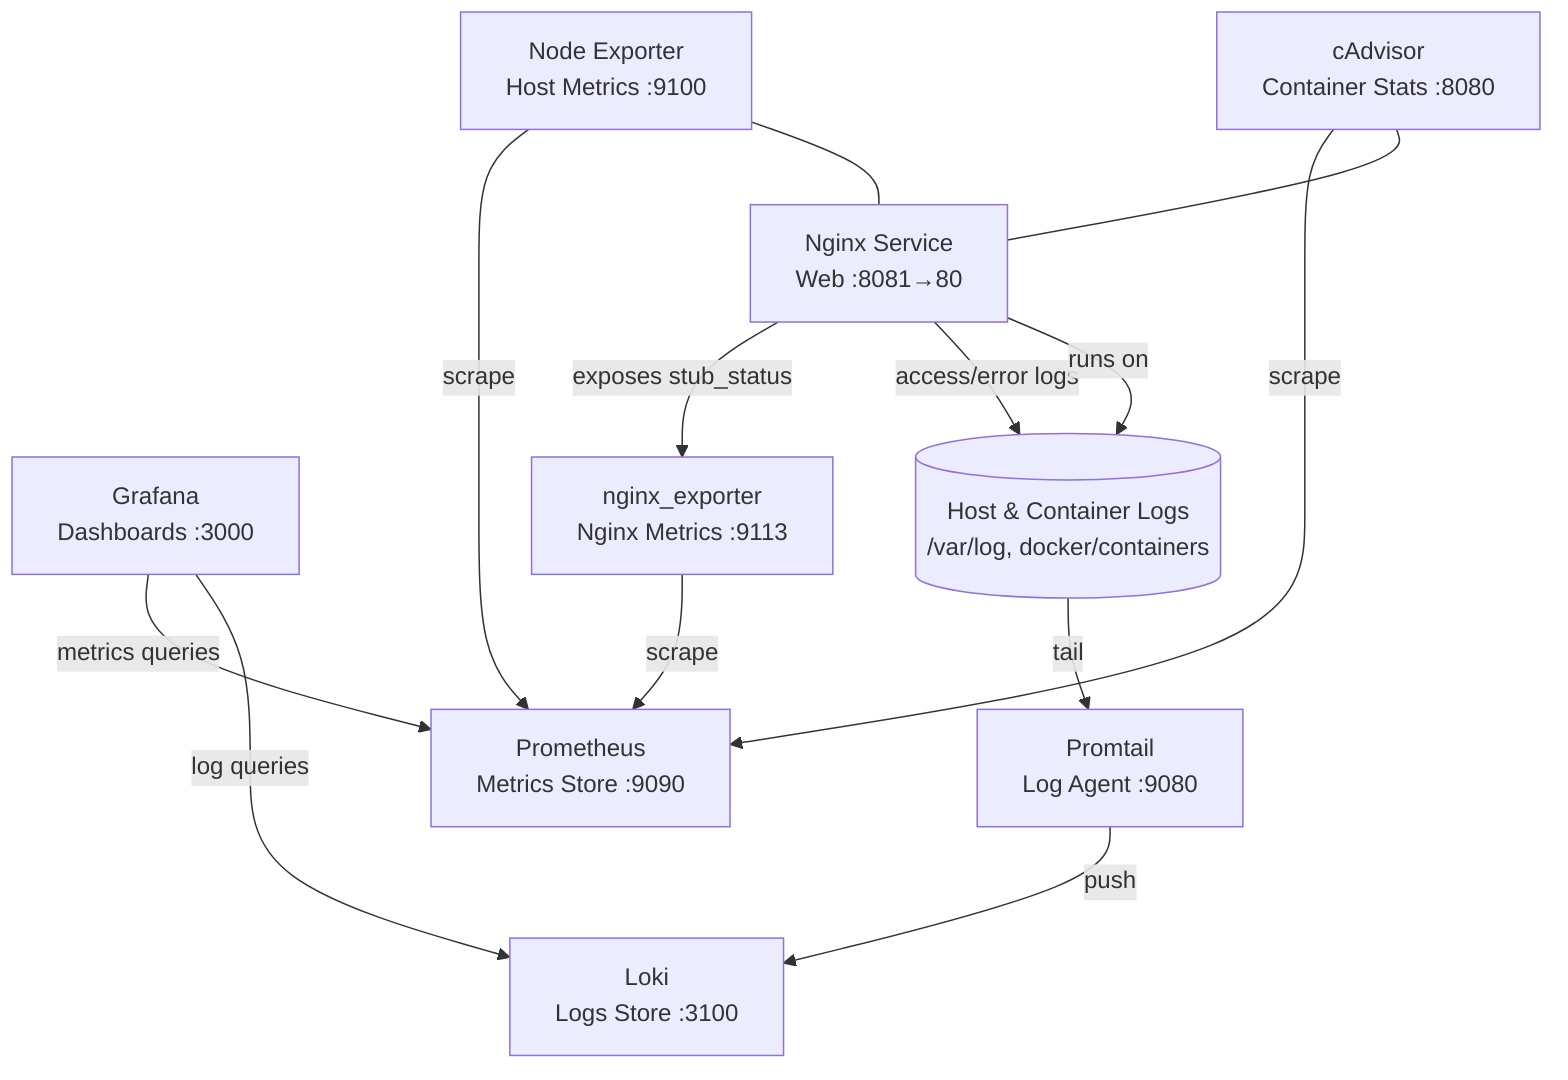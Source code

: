 flowchart TD
    Grafana[Grafana\nDashboards :3000]
    Prometheus[Prometheus\nMetrics Store :9090]
    Loki[Loki\nLogs Store :3100]
    NodeExporter[Node Exporter\nHost Metrics :9100]
    cAdvisor[cAdvisor\nContainer Stats :8080]
    NginxExporter[nginx_exporter\nNginx Metrics :9113]
    Nginx[Nginx Service\nWeb :8081→80]
    Promtail[Promtail\nLog Agent :9080]
    HostLogs[(Host & Container Logs\n/var/log, docker/containers)]

    Grafana -- metrics queries --> Prometheus
    Grafana -- log queries --> Loki

    NodeExporter -- scrape --> Prometheus
    cAdvisor -- scrape --> Prometheus
    NginxExporter -- scrape --> Prometheus

    Nginx -- exposes stub_status --> NginxExporter
    Nginx -- access/error logs --> HostLogs

    HostLogs -- tail --> Promtail
    Promtail -- push --> Loki

    Nginx -- runs on --> HostLogs
    NodeExporter --- Nginx
    cAdvisor --- Nginx